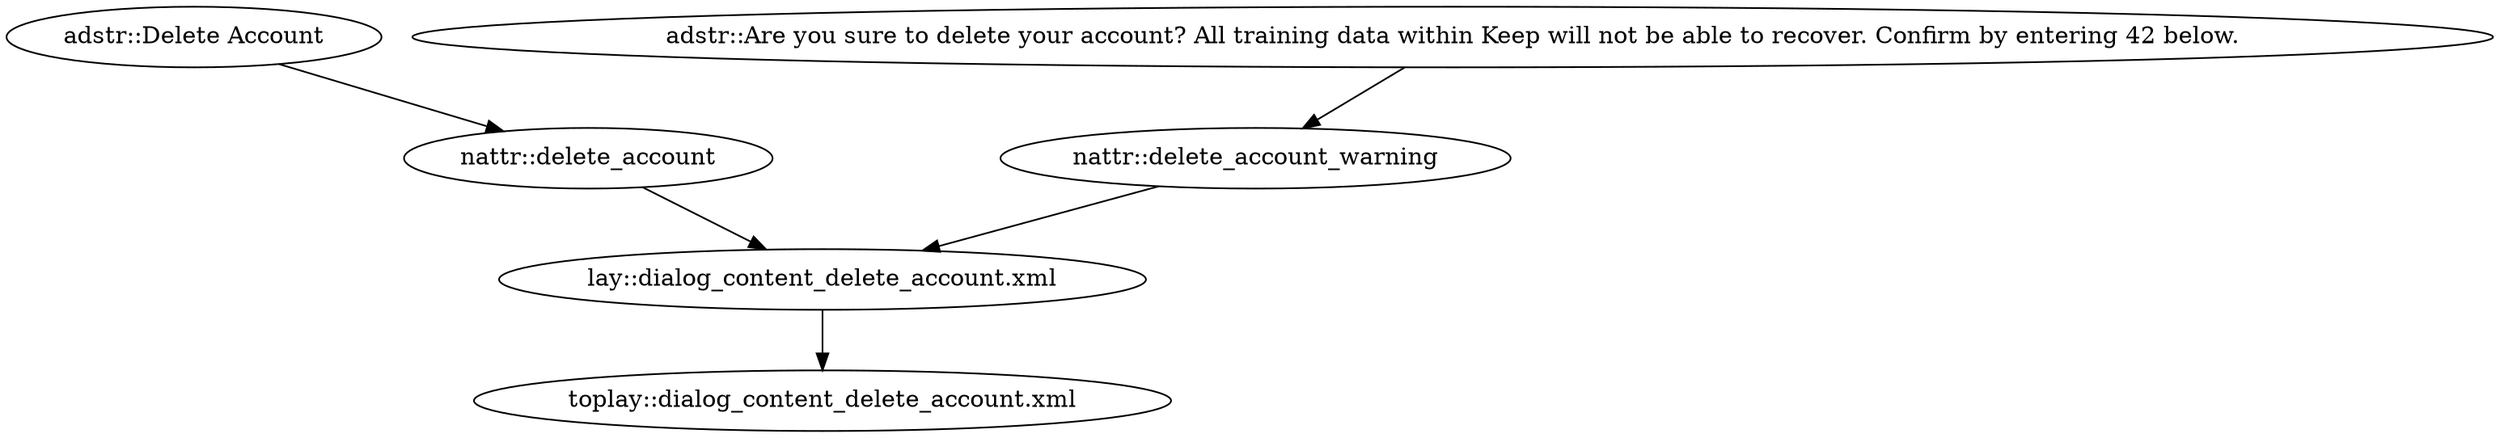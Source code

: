 digraph G {
"adstr::Delete Account" -> "nattr::delete_account"
"adstr::Are you sure to delete your account? All training data within Keep will not be able to recover. Confirm by entering 42 below." -> "nattr::delete_account_warning"
"nattr::delete_account" -> "lay::dialog_content_delete_account.xml"
"nattr::delete_account_warning" -> "lay::dialog_content_delete_account.xml"
"lay::dialog_content_delete_account.xml" -> "toplay::dialog_content_delete_account.xml"
}
